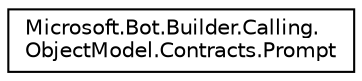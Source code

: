digraph "Graphical Class Hierarchy"
{
  edge [fontname="Helvetica",fontsize="10",labelfontname="Helvetica",labelfontsize="10"];
  node [fontname="Helvetica",fontsize="10",shape=record];
  rankdir="LR";
  Node1 [label="Microsoft.Bot.Builder.Calling.\lObjectModel.Contracts.Prompt",height=0.2,width=0.4,color="black", fillcolor="white", style="filled",URL="$d8/d59/class_microsoft_1_1_bot_1_1_builder_1_1_calling_1_1_object_model_1_1_contracts_1_1_prompt.html",tooltip="This class represents a single prompt "];
}
